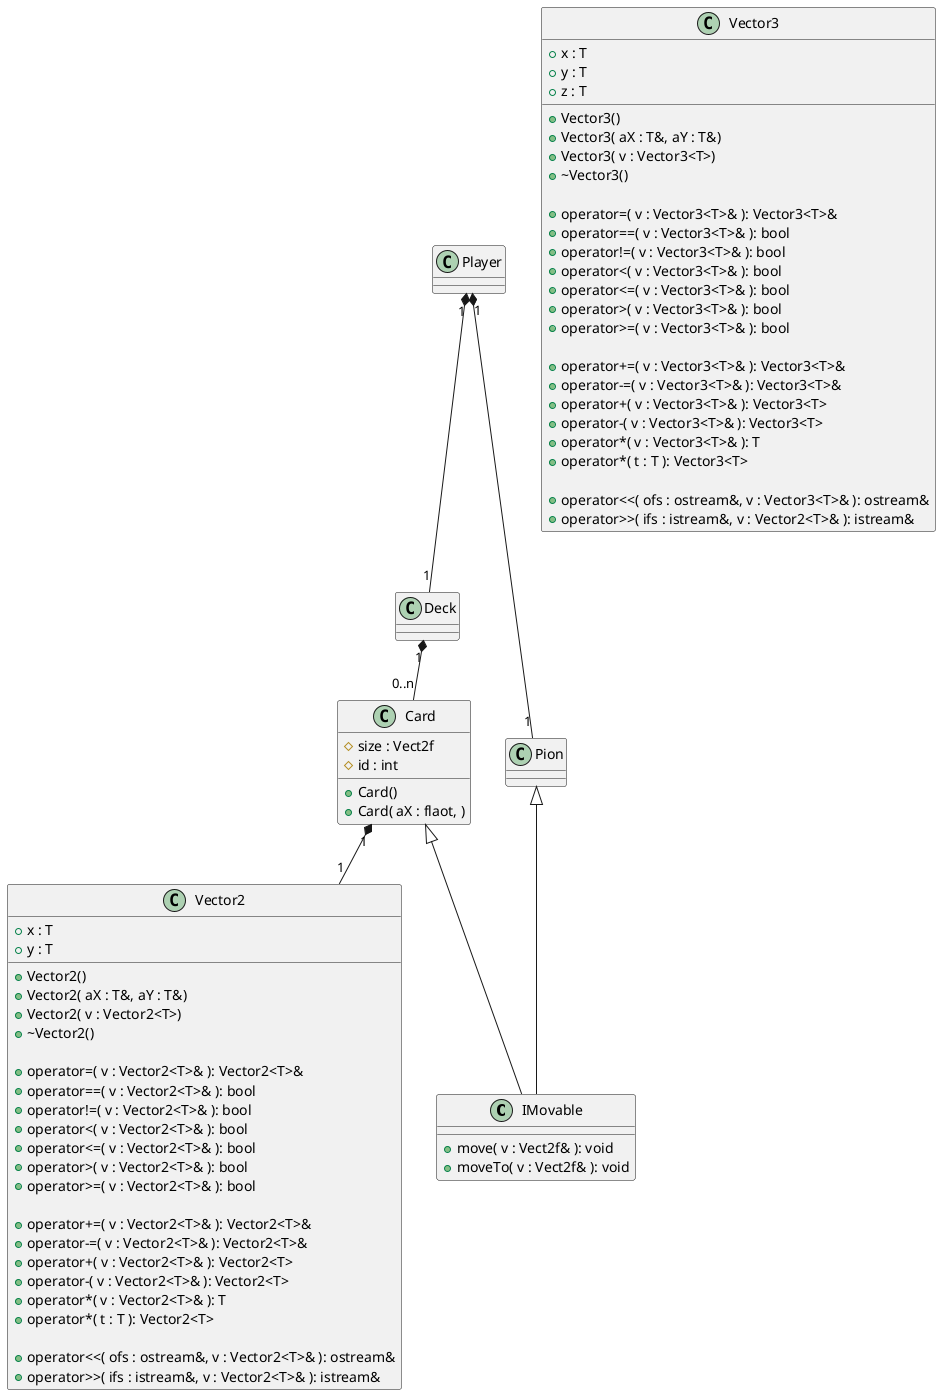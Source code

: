 @startuml UML

class IMovable{
    + move( v : Vect2f& ): void
    + moveTo( v : Vect2f& ): void
}


class Vector2 {
    + x : T
    + y : T 

    + Vector2()
    + Vector2( aX : T&, aY : T&)
    + Vector2( v : Vector2<T>)
    + ~Vector2()

    + operator=( v : Vector2<T>& ): Vector2<T>&
    + operator==( v : Vector2<T>& ): bool
    + operator!=( v : Vector2<T>& ): bool
    + operator<( v : Vector2<T>& ): bool
    + operator<=( v : Vector2<T>& ): bool
    + operator>( v : Vector2<T>& ): bool
    + operator>=( v : Vector2<T>& ): bool

    + operator+=( v : Vector2<T>& ): Vector2<T>&
    + operator-=( v : Vector2<T>& ): Vector2<T>&
    + operator+( v : Vector2<T>& ): Vector2<T>
    + operator-( v : Vector2<T>& ): Vector2<T>
    + operator*( v : Vector2<T>& ): T
    + operator*( t : T ): Vector2<T>

    + operator<<( ofs : ostream&, v : Vector2<T>& ): ostream&
    + operator>>( ifs : istream&, v : Vector2<T>& ): istream&
}

class Vector3 {
    + x : T
    + y : T 
    + z : T

    + Vector3()
    + Vector3( aX : T&, aY : T&)
    + Vector3( v : Vector3<T>)
    + ~Vector3()

    + operator=( v : Vector3<T>& ): Vector3<T>&
    + operator==( v : Vector3<T>& ): bool
    + operator!=( v : Vector3<T>& ): bool
    + operator<( v : Vector3<T>& ): bool
    + operator<=( v : Vector3<T>& ): bool
    + operator>( v : Vector3<T>& ): bool
    + operator>=( v : Vector3<T>& ): bool

    + operator+=( v : Vector3<T>& ): Vector3<T>&
    + operator-=( v : Vector3<T>& ): Vector3<T>&
    + operator+( v : Vector3<T>& ): Vector3<T>
    + operator-( v : Vector3<T>& ): Vector3<T>
    + operator*( v : Vector3<T>& ): T
    + operator*( t : T ): Vector3<T>

    + operator<<( ofs : ostream&, v : Vector3<T>& ): ostream&
    + operator>>( ifs : istream&, v : Vector2<T>& ): istream&
}


class Card
{
    # size : Vect2f
    # id : int

    + Card()
    + Card( aX : flaot, )
}

class Deck{

}

class Player{

}

class Pion{

}




Card "1" *-- "1" Vector2
Card <|-- IMovable

Deck "1" *-- "0..n" Card

Pion <|-- IMovable

Player "1" *-- "1" Pion
Player "1" *-- "1" Deck

@enduml